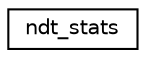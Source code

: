 digraph G
{
  edge [fontname="Helvetica",fontsize="10",labelfontname="Helvetica",labelfontsize="10"];
  node [fontname="Helvetica",fontsize="10",shape=record];
  rankdir="LR";
  Node1 [label="ndt_stats",height=0.2,width=0.4,color="black", fillcolor="white", style="filled",URL="$structndt__stats.html"];
}
